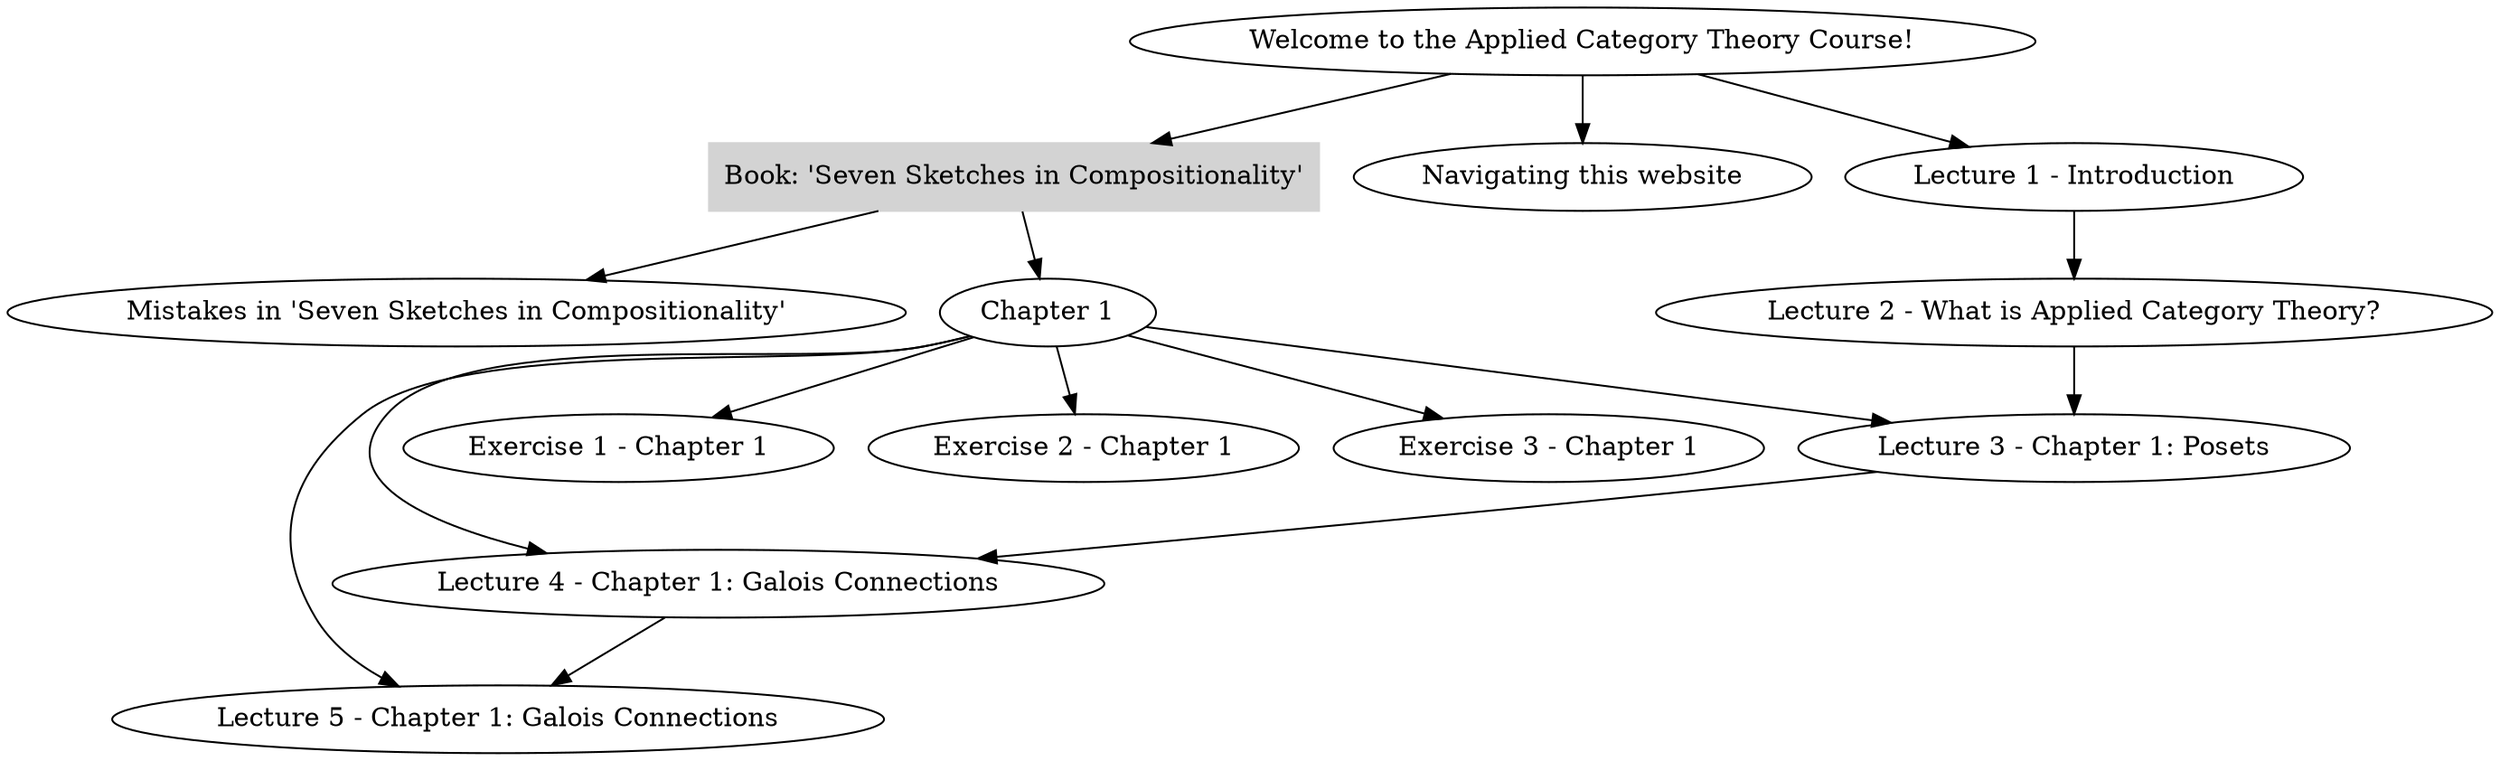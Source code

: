 digraph G {
	"Welcome to the Applied Category Theory Course!" -> "Book: 'Seven Sketches in Compositionality'"
	"Welcome to the Applied Category Theory Course!" -> "Navigating this website"
	"Book: 'Seven Sketches in Compositionality'" -> "Mistakes in 'Seven Sketches in Compositionality'"
	"Book: 'Seven Sketches in Compositionality'" -> "Chapter 1"
	"Welcome to the Applied Category Theory Course!" -> "Lecture 1 - Introduction"
	"Lecture 1 - Introduction" -> "Lecture 2 - What is Applied Category Theory?"
	"Lecture 2 - What is Applied Category Theory?" -> "Lecture 3 - Chapter 1: Posets"
	"Chapter 1" -> "Lecture 3 - Chapter 1: Posets"
	"Lecture 3 - Chapter 1: Posets" -> "Lecture 4 - Chapter 1: Galois Connections"
	"Chapter 1" ->"Lecture 4 - Chapter 1: Galois Connections" 
	"Lecture 4 - Chapter 1: Galois Connections" -> "Lecture 5 - Chapter 1: Galois Connections"
	"Chapter 1" -> "Lecture 5 - Chapter 1: Galois Connections"
	"Chapter 1" -> "Exercise 1 - Chapter 1"
	"Chapter 1" -> "Exercise 2 - Chapter 1"
	"Chapter 1" -> "Exercise 3 - Chapter 1"

	"Book: 'Seven Sketches in Compositionality'" [shape=box,style=filled,color=lightgrey]
}
